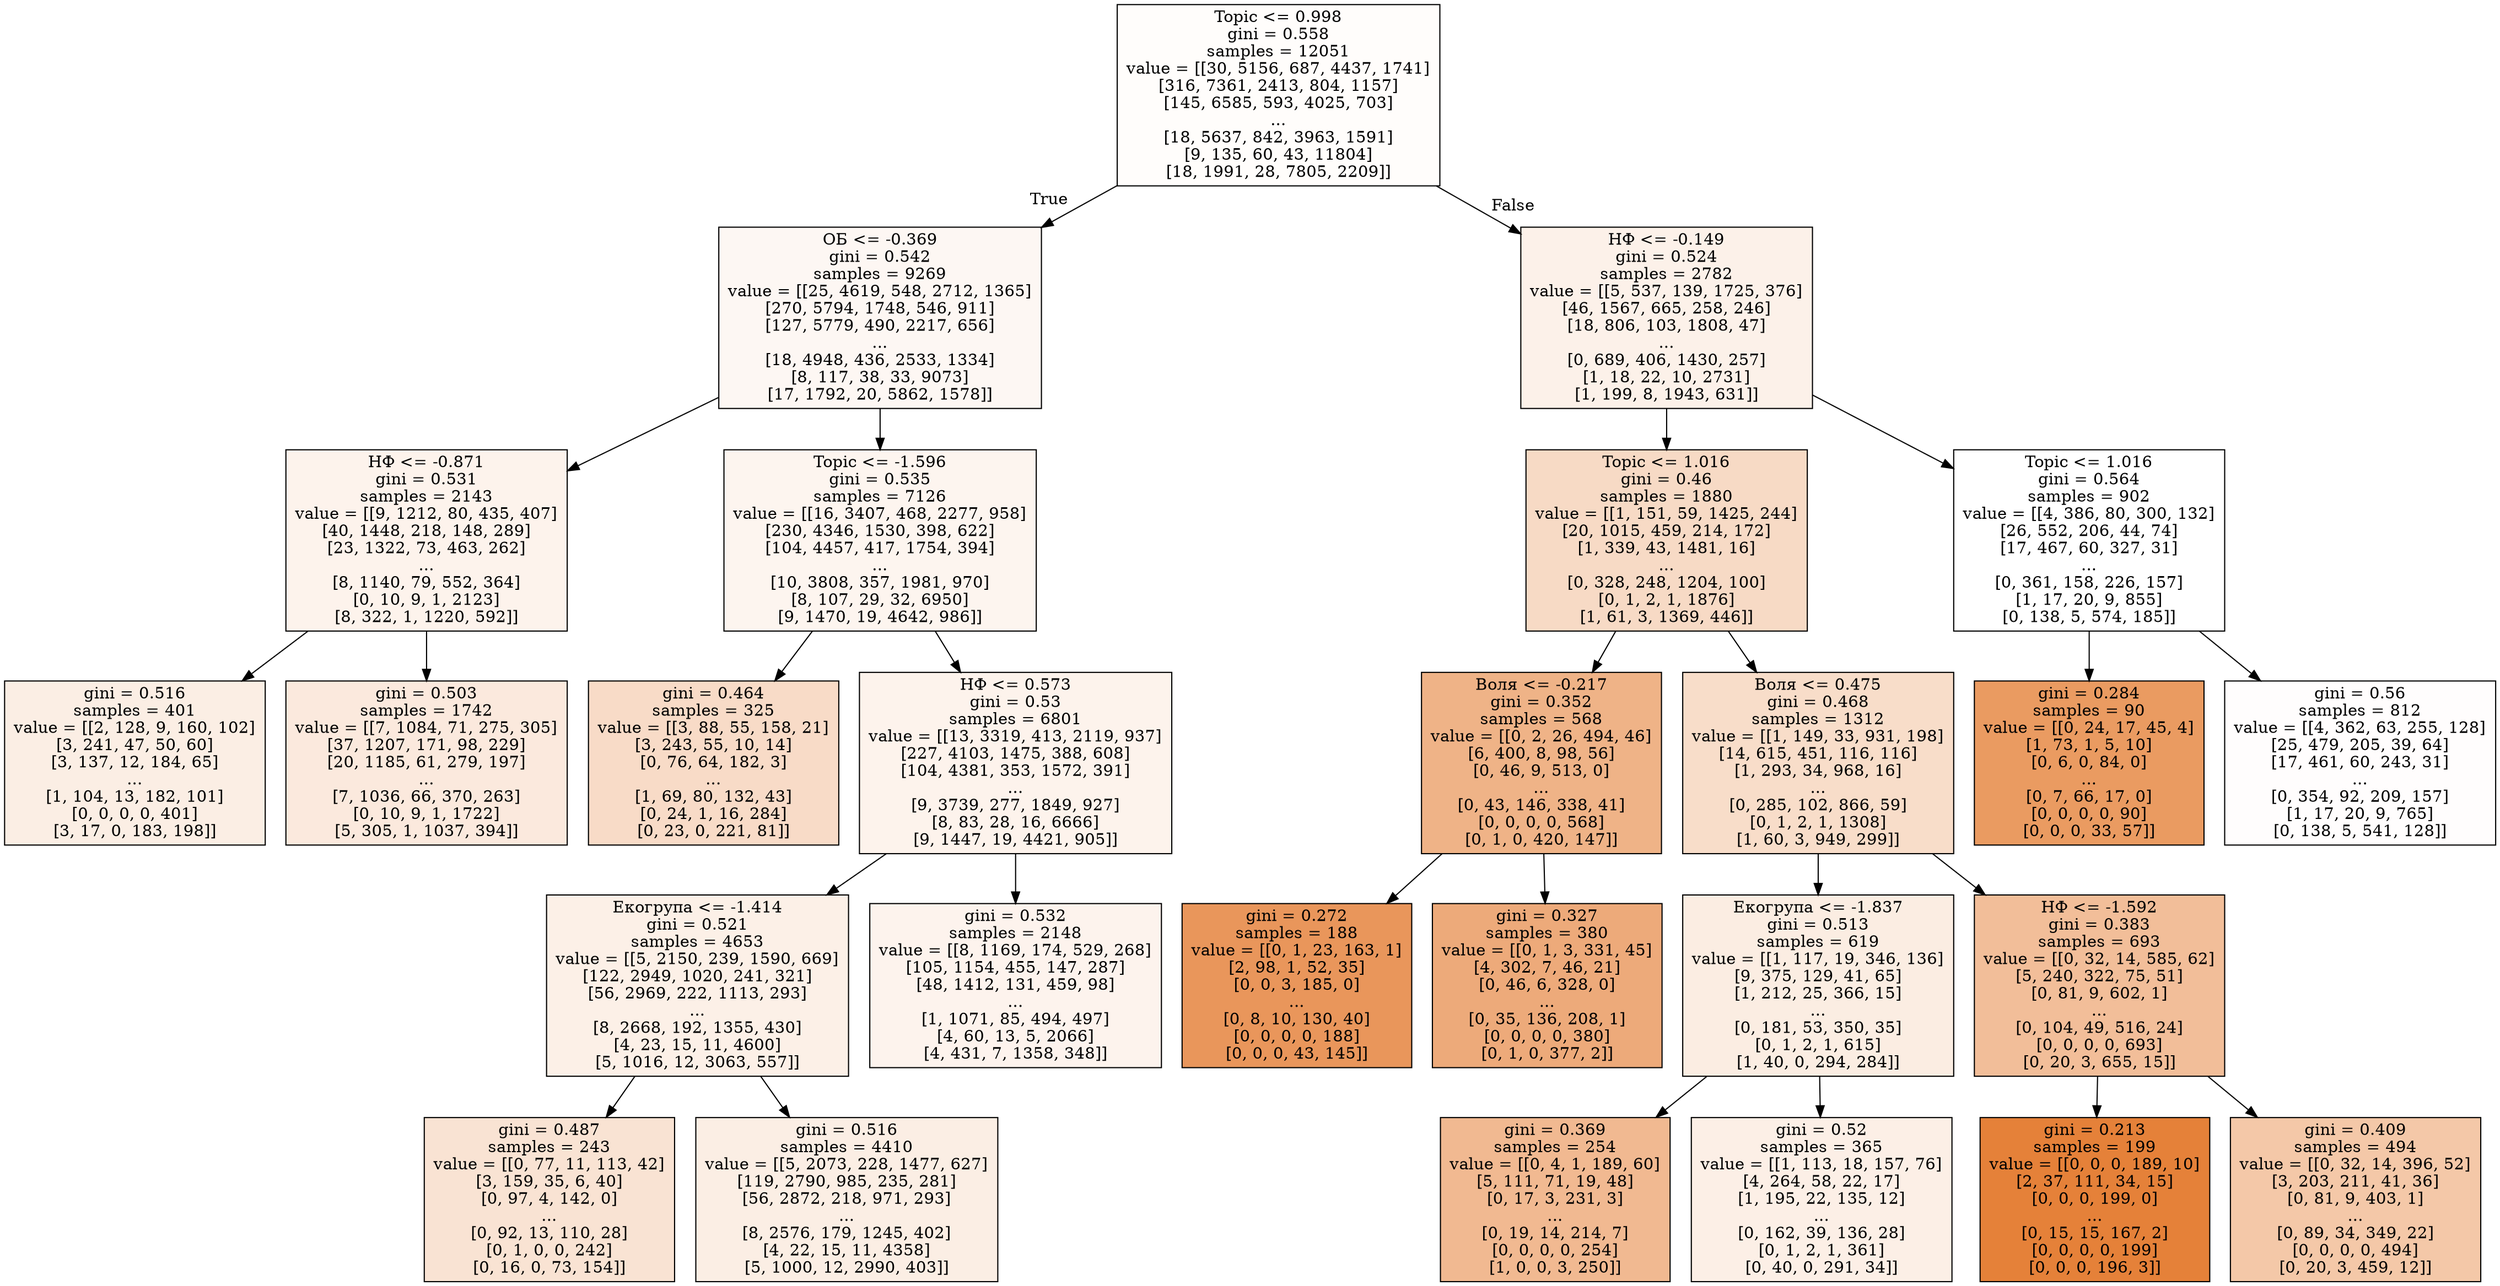 digraph Tree {
node [shape=box, style="filled", color="black"] ;
0 [label="Topic <= 0.998\ngini = 0.558\nsamples = 12051\nvalue = [[30, 5156, 687, 4437, 1741]\n[316, 7361, 2413, 804, 1157]\n[145, 6585, 593, 4025, 703]\n...\n[18, 5637, 842, 3963, 1591]\n[9, 135, 60, 43, 11804]\n[18, 1991, 28, 7805, 2209]]", fillcolor="#fffdfb"] ;
1 [label="ОБ <= -0.369\ngini = 0.542\nsamples = 9269\nvalue = [[25, 4619, 548, 2712, 1365]\n[270, 5794, 1748, 546, 911]\n[127, 5779, 490, 2217, 656]\n...\n[18, 4948, 436, 2533, 1334]\n[8, 117, 38, 33, 9073]\n[17, 1792, 20, 5862, 1578]]", fillcolor="#fdf7f3"] ;
0 -> 1 [labeldistance=2.5, labelangle=45, headlabel="True"] ;
5 [label="НФ <= -0.871\ngini = 0.531\nsamples = 2143\nvalue = [[9, 1212, 80, 435, 407]\n[40, 1448, 218, 148, 289]\n[23, 1322, 73, 463, 262]\n...\n[8, 1140, 79, 552, 364]\n[0, 10, 9, 1, 2123]\n[8, 322, 1, 1220, 592]]", fillcolor="#fdf3ec"] ;
1 -> 5 ;
9 [label="gini = 0.516\nsamples = 401\nvalue = [[2, 128, 9, 160, 102]\n[3, 241, 47, 50, 60]\n[3, 137, 12, 184, 65]\n...\n[1, 104, 13, 182, 101]\n[0, 0, 0, 0, 401]\n[3, 17, 0, 183, 198]]", fillcolor="#fbeee4"] ;
5 -> 9 ;
10 [label="gini = 0.503\nsamples = 1742\nvalue = [[7, 1084, 71, 275, 305]\n[37, 1207, 171, 98, 229]\n[20, 1185, 61, 279, 197]\n...\n[7, 1036, 66, 370, 263]\n[0, 10, 9, 1, 1722]\n[5, 305, 1, 1037, 394]]", fillcolor="#fbe9dd"] ;
5 -> 10 ;
6 [label="Topic <= -1.596\ngini = 0.535\nsamples = 7126\nvalue = [[16, 3407, 468, 2277, 958]\n[230, 4346, 1530, 398, 622]\n[104, 4457, 417, 1754, 394]\n...\n[10, 3808, 357, 1981, 970]\n[8, 107, 29, 32, 6950]\n[9, 1470, 19, 4642, 986]]", fillcolor="#fdf5ef"] ;
1 -> 6 ;
7 [label="gini = 0.464\nsamples = 325\nvalue = [[3, 88, 55, 158, 21]\n[3, 243, 55, 10, 14]\n[0, 76, 64, 182, 3]\n...\n[1, 69, 80, 132, 43]\n[0, 24, 1, 16, 284]\n[0, 23, 0, 221, 81]]", fillcolor="#f8dbc7"] ;
6 -> 7 ;
8 [label="НФ <= 0.573\ngini = 0.53\nsamples = 6801\nvalue = [[13, 3319, 413, 2119, 937]\n[227, 4103, 1475, 388, 608]\n[104, 4381, 353, 1572, 391]\n...\n[9, 3739, 277, 1849, 927]\n[8, 83, 28, 16, 6666]\n[9, 1447, 19, 4421, 905]]", fillcolor="#fdf3ec"] ;
6 -> 8 ;
13 [label="Екогрупа <= -1.414\ngini = 0.521\nsamples = 4653\nvalue = [[5, 2150, 239, 1590, 669]\n[122, 2949, 1020, 241, 321]\n[56, 2969, 222, 1113, 293]\n...\n[8, 2668, 192, 1355, 430]\n[4, 23, 15, 11, 4600]\n[5, 1016, 12, 3063, 557]]", fillcolor="#fcf0e7"] ;
8 -> 13 ;
15 [label="gini = 0.487\nsamples = 243\nvalue = [[0, 77, 11, 113, 42]\n[3, 159, 35, 6, 40]\n[0, 97, 4, 142, 0]\n...\n[0, 92, 13, 110, 28]\n[0, 1, 0, 0, 242]\n[0, 16, 0, 73, 154]]", fillcolor="#f9e3d3"] ;
13 -> 15 ;
16 [label="gini = 0.516\nsamples = 4410\nvalue = [[5, 2073, 228, 1477, 627]\n[119, 2790, 985, 235, 281]\n[56, 2872, 218, 971, 293]\n...\n[8, 2576, 179, 1245, 402]\n[4, 22, 15, 11, 4358]\n[5, 1000, 12, 2990, 403]]", fillcolor="#fbeee4"] ;
13 -> 16 ;
14 [label="gini = 0.532\nsamples = 2148\nvalue = [[8, 1169, 174, 529, 268]\n[105, 1154, 455, 147, 287]\n[48, 1412, 131, 459, 98]\n...\n[1, 1071, 85, 494, 497]\n[4, 60, 13, 5, 2066]\n[4, 431, 7, 1358, 348]]", fillcolor="#fdf3ed"] ;
8 -> 14 ;
2 [label="НФ <= -0.149\ngini = 0.524\nsamples = 2782\nvalue = [[5, 537, 139, 1725, 376]\n[46, 1567, 665, 258, 246]\n[18, 806, 103, 1808, 47]\n...\n[0, 689, 406, 1430, 257]\n[1, 18, 22, 10, 2731]\n[1, 199, 8, 1943, 631]]", fillcolor="#fcf1e9"] ;
0 -> 2 [labeldistance=2.5, labelangle=-45, headlabel="False"] ;
3 [label="Topic <= 1.016\ngini = 0.46\nsamples = 1880\nvalue = [[1, 151, 59, 1425, 244]\n[20, 1015, 459, 214, 172]\n[1, 339, 43, 1481, 16]\n...\n[0, 328, 248, 1204, 100]\n[0, 1, 2, 1, 1876]\n[1, 61, 3, 1369, 446]]", fillcolor="#f7dac5"] ;
2 -> 3 ;
11 [label="Воля <= -0.217\ngini = 0.352\nsamples = 568\nvalue = [[0, 2, 26, 494, 46]\n[6, 400, 8, 98, 56]\n[0, 46, 9, 513, 0]\n...\n[0, 43, 146, 338, 41]\n[0, 0, 0, 0, 568]\n[0, 1, 0, 420, 147]]", fillcolor="#efb387"] ;
3 -> 11 ;
23 [label="gini = 0.272\nsamples = 188\nvalue = [[0, 1, 23, 163, 1]\n[2, 98, 1, 52, 35]\n[0, 0, 3, 185, 0]\n...\n[0, 8, 10, 130, 40]\n[0, 0, 0, 0, 188]\n[0, 0, 0, 43, 145]]", fillcolor="#e9965b"] ;
11 -> 23 ;
24 [label="gini = 0.327\nsamples = 380\nvalue = [[0, 1, 3, 331, 45]\n[4, 302, 7, 46, 21]\n[0, 46, 6, 328, 0]\n...\n[0, 35, 136, 208, 1]\n[0, 0, 0, 0, 380]\n[0, 1, 0, 377, 2]]", fillcolor="#edaa7a"] ;
11 -> 24 ;
12 [label="Воля <= 0.475\ngini = 0.468\nsamples = 1312\nvalue = [[1, 149, 33, 931, 198]\n[14, 615, 451, 116, 116]\n[1, 293, 34, 968, 16]\n...\n[0, 285, 102, 866, 59]\n[0, 1, 2, 1, 1308]\n[1, 60, 3, 949, 299]]", fillcolor="#f8ddc9"] ;
3 -> 12 ;
17 [label="Екогрупа <= -1.837\ngini = 0.513\nsamples = 619\nvalue = [[1, 117, 19, 346, 136]\n[9, 375, 129, 41, 65]\n[1, 212, 25, 366, 15]\n...\n[0, 181, 53, 350, 35]\n[0, 1, 2, 1, 615]\n[1, 40, 0, 294, 284]]", fillcolor="#fbede2"] ;
12 -> 17 ;
19 [label="gini = 0.369\nsamples = 254\nvalue = [[0, 4, 1, 189, 60]\n[5, 111, 71, 19, 48]\n[0, 17, 3, 231, 3]\n...\n[0, 19, 14, 214, 7]\n[0, 0, 0, 0, 254]\n[1, 0, 0, 3, 250]]", fillcolor="#f1b991"] ;
17 -> 19 ;
20 [label="gini = 0.52\nsamples = 365\nvalue = [[1, 113, 18, 157, 76]\n[4, 264, 58, 22, 17]\n[1, 195, 22, 135, 12]\n...\n[0, 162, 39, 136, 28]\n[0, 1, 2, 1, 361]\n[0, 40, 0, 291, 34]]", fillcolor="#fcefe6"] ;
17 -> 20 ;
18 [label="НФ <= -1.592\ngini = 0.383\nsamples = 693\nvalue = [[0, 32, 14, 585, 62]\n[5, 240, 322, 75, 51]\n[0, 81, 9, 602, 1]\n...\n[0, 104, 49, 516, 24]\n[0, 0, 0, 0, 693]\n[0, 20, 3, 655, 15]]", fillcolor="#f2be99"] ;
12 -> 18 ;
25 [label="gini = 0.213\nsamples = 199\nvalue = [[0, 0, 0, 189, 10]\n[2, 37, 111, 34, 15]\n[0, 0, 0, 199, 0]\n...\n[0, 15, 15, 167, 2]\n[0, 0, 0, 0, 199]\n[0, 0, 0, 196, 3]]", fillcolor="#e58139"] ;
18 -> 25 ;
26 [label="gini = 0.409\nsamples = 494\nvalue = [[0, 32, 14, 396, 52]\n[3, 203, 211, 41, 36]\n[0, 81, 9, 403, 1]\n...\n[0, 89, 34, 349, 22]\n[0, 0, 0, 0, 494]\n[0, 20, 3, 459, 12]]", fillcolor="#f4c8a8"] ;
18 -> 26 ;
4 [label="Topic <= 1.016\ngini = 0.564\nsamples = 902\nvalue = [[4, 386, 80, 300, 132]\n[26, 552, 206, 44, 74]\n[17, 467, 60, 327, 31]\n...\n[0, 361, 158, 226, 157]\n[1, 17, 20, 9, 855]\n[0, 138, 5, 574, 185]]", fillcolor="#ffffff"] ;
2 -> 4 ;
21 [label="gini = 0.284\nsamples = 90\nvalue = [[0, 24, 17, 45, 4]\n[1, 73, 1, 5, 10]\n[0, 6, 0, 84, 0]\n...\n[0, 7, 66, 17, 0]\n[0, 0, 0, 0, 90]\n[0, 0, 0, 33, 57]]", fillcolor="#ea9b61"] ;
4 -> 21 ;
22 [label="gini = 0.56\nsamples = 812\nvalue = [[4, 362, 63, 255, 128]\n[25, 479, 205, 39, 64]\n[17, 461, 60, 243, 31]\n...\n[0, 354, 92, 209, 157]\n[1, 17, 20, 9, 765]\n[0, 138, 5, 541, 128]]", fillcolor="#fffdfd"] ;
4 -> 22 ;
}